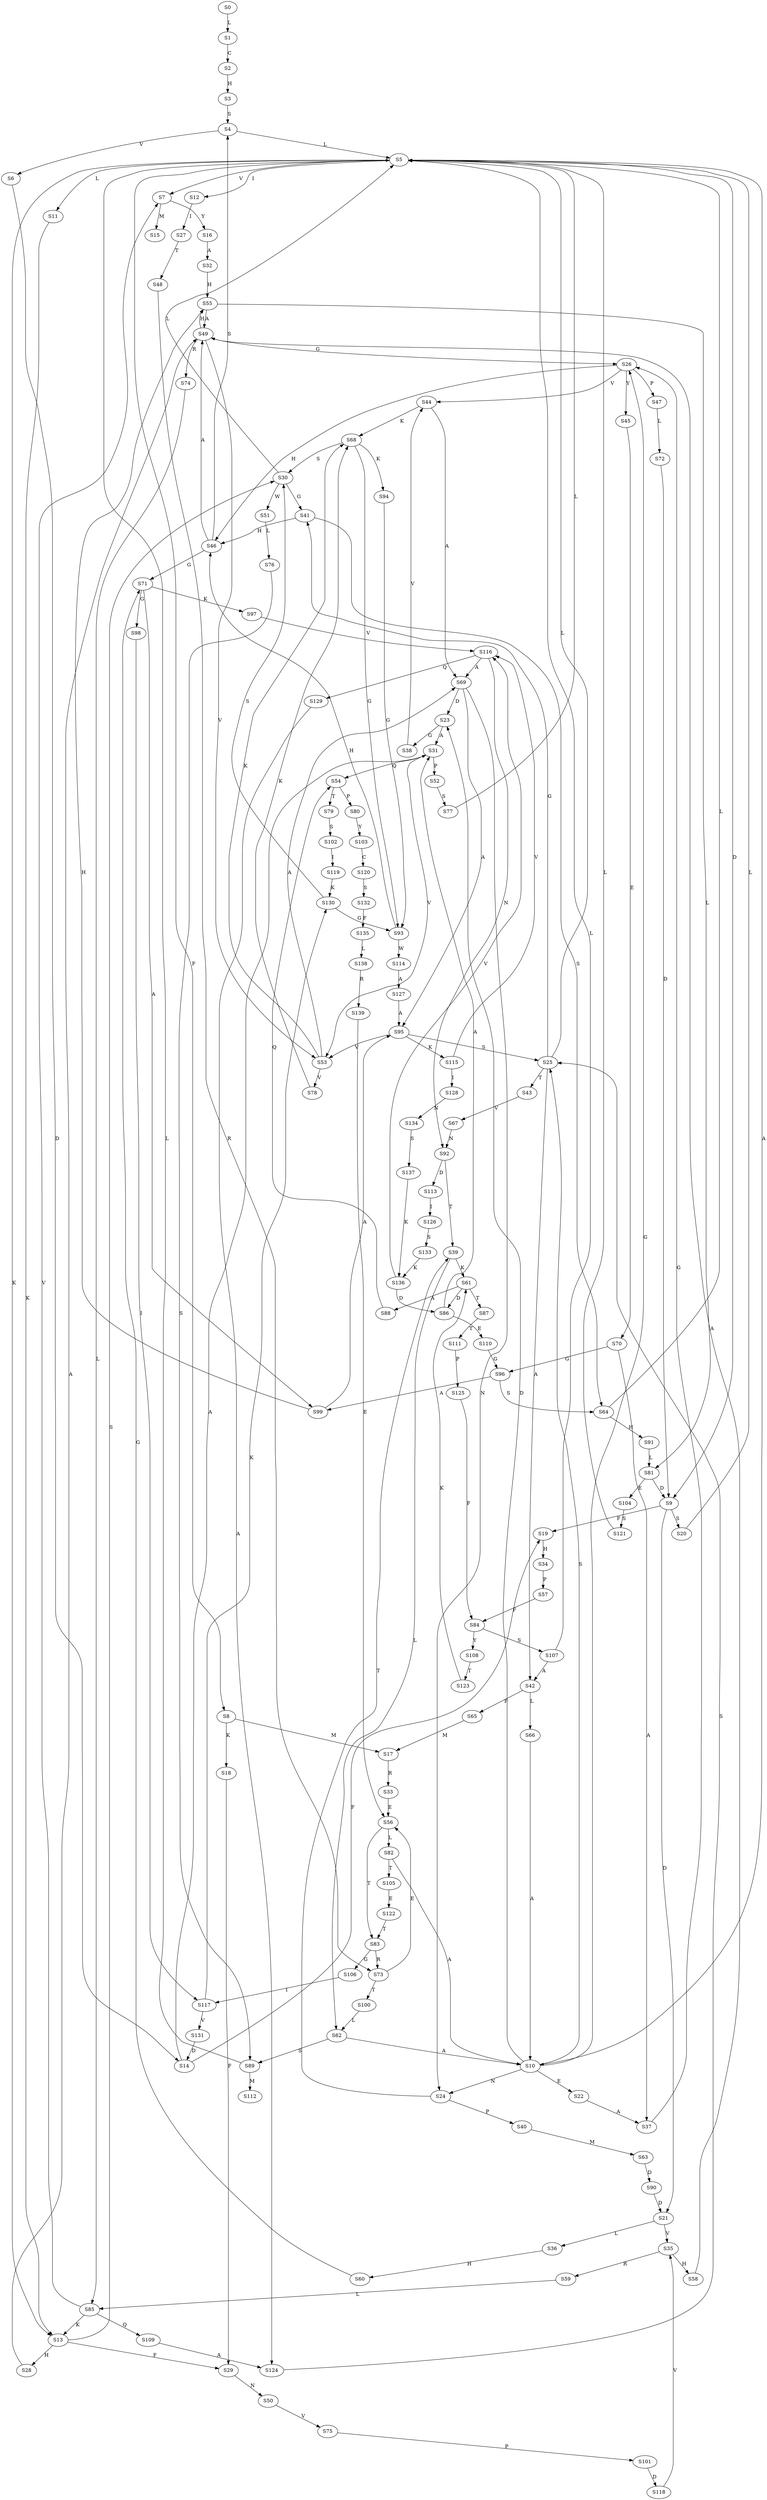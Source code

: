 strict digraph  {
	S0 -> S1 [ label = L ];
	S1 -> S2 [ label = C ];
	S2 -> S3 [ label = H ];
	S3 -> S4 [ label = S ];
	S4 -> S5 [ label = L ];
	S4 -> S6 [ label = V ];
	S5 -> S7 [ label = V ];
	S5 -> S8 [ label = F ];
	S5 -> S9 [ label = D ];
	S5 -> S10 [ label = A ];
	S5 -> S11 [ label = L ];
	S5 -> S12 [ label = I ];
	S5 -> S13 [ label = K ];
	S6 -> S14 [ label = D ];
	S7 -> S15 [ label = M ];
	S7 -> S16 [ label = Y ];
	S8 -> S17 [ label = M ];
	S8 -> S18 [ label = K ];
	S9 -> S19 [ label = F ];
	S9 -> S20 [ label = S ];
	S9 -> S21 [ label = D ];
	S10 -> S22 [ label = E ];
	S10 -> S23 [ label = D ];
	S10 -> S24 [ label = N ];
	S10 -> S25 [ label = S ];
	S10 -> S26 [ label = G ];
	S11 -> S13 [ label = K ];
	S12 -> S27 [ label = I ];
	S13 -> S28 [ label = H ];
	S13 -> S29 [ label = F ];
	S13 -> S30 [ label = S ];
	S14 -> S19 [ label = F ];
	S14 -> S31 [ label = A ];
	S16 -> S32 [ label = A ];
	S17 -> S33 [ label = R ];
	S18 -> S29 [ label = F ];
	S19 -> S34 [ label = H ];
	S20 -> S5 [ label = L ];
	S21 -> S35 [ label = V ];
	S21 -> S36 [ label = L ];
	S22 -> S37 [ label = A ];
	S23 -> S31 [ label = A ];
	S23 -> S38 [ label = G ];
	S24 -> S39 [ label = T ];
	S24 -> S40 [ label = P ];
	S25 -> S41 [ label = G ];
	S25 -> S5 [ label = L ];
	S25 -> S42 [ label = A ];
	S25 -> S43 [ label = T ];
	S26 -> S44 [ label = V ];
	S26 -> S45 [ label = Y ];
	S26 -> S46 [ label = H ];
	S26 -> S47 [ label = P ];
	S27 -> S48 [ label = T ];
	S28 -> S49 [ label = A ];
	S29 -> S50 [ label = N ];
	S30 -> S51 [ label = W ];
	S30 -> S41 [ label = G ];
	S30 -> S5 [ label = L ];
	S31 -> S52 [ label = P ];
	S31 -> S53 [ label = V ];
	S31 -> S54 [ label = Q ];
	S32 -> S55 [ label = H ];
	S33 -> S56 [ label = E ];
	S34 -> S57 [ label = P ];
	S35 -> S58 [ label = H ];
	S35 -> S59 [ label = R ];
	S36 -> S60 [ label = H ];
	S37 -> S26 [ label = G ];
	S38 -> S44 [ label = V ];
	S39 -> S61 [ label = K ];
	S39 -> S62 [ label = L ];
	S40 -> S63 [ label = M ];
	S41 -> S46 [ label = H ];
	S41 -> S64 [ label = S ];
	S42 -> S65 [ label = F ];
	S42 -> S66 [ label = L ];
	S43 -> S67 [ label = V ];
	S44 -> S68 [ label = K ];
	S44 -> S69 [ label = A ];
	S45 -> S70 [ label = E ];
	S46 -> S4 [ label = S ];
	S46 -> S71 [ label = G ];
	S46 -> S49 [ label = A ];
	S47 -> S72 [ label = L ];
	S48 -> S73 [ label = R ];
	S49 -> S26 [ label = G ];
	S49 -> S53 [ label = V ];
	S49 -> S55 [ label = H ];
	S49 -> S74 [ label = R ];
	S50 -> S75 [ label = V ];
	S51 -> S76 [ label = L ];
	S52 -> S77 [ label = S ];
	S53 -> S68 [ label = K ];
	S53 -> S69 [ label = A ];
	S53 -> S78 [ label = V ];
	S54 -> S79 [ label = T ];
	S54 -> S80 [ label = P ];
	S55 -> S49 [ label = A ];
	S55 -> S81 [ label = L ];
	S56 -> S82 [ label = L ];
	S56 -> S83 [ label = T ];
	S57 -> S84 [ label = F ];
	S58 -> S49 [ label = A ];
	S59 -> S85 [ label = L ];
	S60 -> S71 [ label = G ];
	S61 -> S86 [ label = D ];
	S61 -> S87 [ label = T ];
	S61 -> S88 [ label = A ];
	S62 -> S10 [ label = A ];
	S62 -> S89 [ label = S ];
	S63 -> S90 [ label = D ];
	S64 -> S5 [ label = L ];
	S64 -> S91 [ label = H ];
	S65 -> S17 [ label = M ];
	S66 -> S10 [ label = A ];
	S67 -> S92 [ label = N ];
	S68 -> S93 [ label = G ];
	S68 -> S94 [ label = K ];
	S68 -> S30 [ label = S ];
	S69 -> S24 [ label = N ];
	S69 -> S95 [ label = A ];
	S69 -> S23 [ label = D ];
	S70 -> S96 [ label = G ];
	S70 -> S37 [ label = A ];
	S71 -> S97 [ label = K ];
	S71 -> S98 [ label = G ];
	S71 -> S99 [ label = A ];
	S72 -> S9 [ label = D ];
	S73 -> S100 [ label = T ];
	S73 -> S56 [ label = E ];
	S74 -> S85 [ label = L ];
	S75 -> S101 [ label = P ];
	S76 -> S89 [ label = S ];
	S77 -> S5 [ label = L ];
	S78 -> S68 [ label = K ];
	S79 -> S102 [ label = S ];
	S80 -> S103 [ label = Y ];
	S81 -> S9 [ label = D ];
	S81 -> S104 [ label = E ];
	S82 -> S10 [ label = A ];
	S82 -> S105 [ label = T ];
	S83 -> S73 [ label = R ];
	S83 -> S106 [ label = G ];
	S84 -> S107 [ label = S ];
	S84 -> S108 [ label = Y ];
	S85 -> S13 [ label = K ];
	S85 -> S109 [ label = Q ];
	S85 -> S7 [ label = V ];
	S86 -> S31 [ label = A ];
	S86 -> S110 [ label = E ];
	S87 -> S111 [ label = T ];
	S88 -> S54 [ label = Q ];
	S89 -> S112 [ label = M ];
	S89 -> S5 [ label = L ];
	S90 -> S21 [ label = D ];
	S91 -> S81 [ label = L ];
	S92 -> S39 [ label = T ];
	S92 -> S113 [ label = D ];
	S93 -> S114 [ label = W ];
	S93 -> S46 [ label = H ];
	S94 -> S93 [ label = G ];
	S95 -> S115 [ label = K ];
	S95 -> S25 [ label = S ];
	S95 -> S53 [ label = V ];
	S96 -> S99 [ label = A ];
	S96 -> S64 [ label = S ];
	S97 -> S116 [ label = V ];
	S98 -> S117 [ label = I ];
	S99 -> S55 [ label = H ];
	S99 -> S95 [ label = A ];
	S100 -> S62 [ label = L ];
	S101 -> S118 [ label = D ];
	S102 -> S119 [ label = I ];
	S103 -> S120 [ label = C ];
	S104 -> S121 [ label = S ];
	S105 -> S122 [ label = E ];
	S106 -> S117 [ label = I ];
	S107 -> S5 [ label = L ];
	S107 -> S42 [ label = A ];
	S108 -> S123 [ label = T ];
	S109 -> S124 [ label = A ];
	S110 -> S96 [ label = G ];
	S111 -> S125 [ label = P ];
	S113 -> S126 [ label = I ];
	S114 -> S127 [ label = A ];
	S115 -> S116 [ label = V ];
	S115 -> S128 [ label = I ];
	S116 -> S92 [ label = N ];
	S116 -> S129 [ label = Q ];
	S116 -> S69 [ label = A ];
	S117 -> S130 [ label = K ];
	S117 -> S131 [ label = V ];
	S118 -> S35 [ label = V ];
	S119 -> S130 [ label = K ];
	S120 -> S132 [ label = S ];
	S121 -> S5 [ label = L ];
	S122 -> S83 [ label = T ];
	S123 -> S61 [ label = K ];
	S124 -> S25 [ label = S ];
	S125 -> S84 [ label = F ];
	S126 -> S133 [ label = S ];
	S127 -> S95 [ label = A ];
	S128 -> S134 [ label = N ];
	S129 -> S124 [ label = A ];
	S130 -> S93 [ label = G ];
	S130 -> S30 [ label = S ];
	S131 -> S14 [ label = D ];
	S132 -> S135 [ label = F ];
	S133 -> S136 [ label = K ];
	S134 -> S137 [ label = S ];
	S135 -> S138 [ label = L ];
	S136 -> S86 [ label = D ];
	S136 -> S116 [ label = V ];
	S137 -> S136 [ label = K ];
	S138 -> S139 [ label = R ];
	S139 -> S56 [ label = E ];
}
